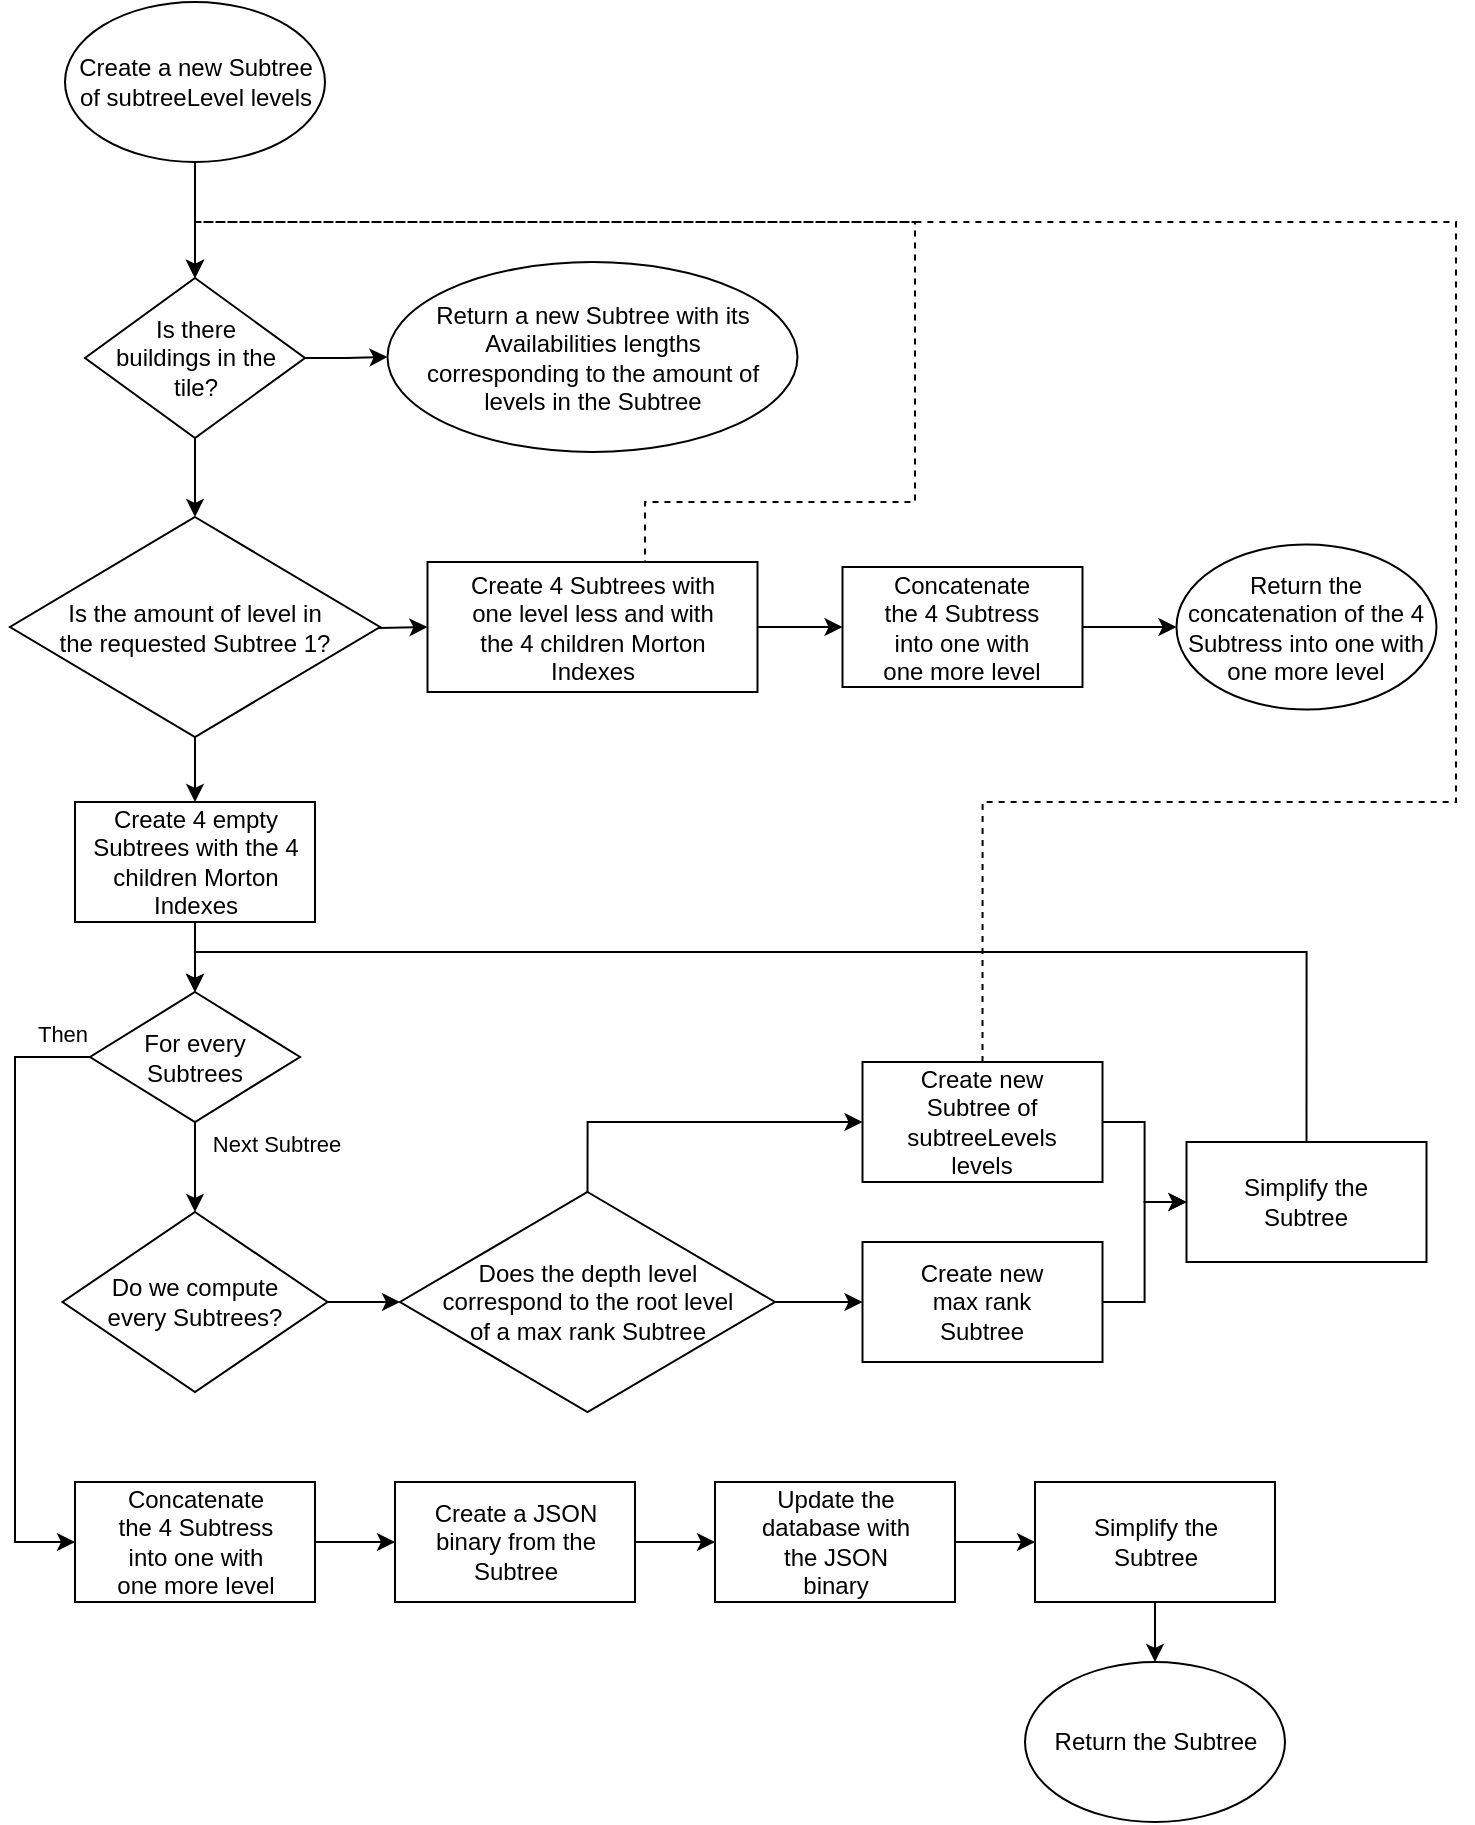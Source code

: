 <mxfile version="24.7.3" type="device">
  <diagram id="8tZmdEUZiIzHv_DwVKJz" name="Page-1">
    <mxGraphModel dx="691" dy="419" grid="1" gridSize="10" guides="1" tooltips="1" connect="1" arrows="1" fold="1" page="1" pageScale="1" pageWidth="827" pageHeight="1169" math="0" shadow="0">
      <root>
        <mxCell id="0" />
        <mxCell id="1" parent="0" />
        <mxCell id="H2X3rNa2zZW_aXIO_rv6-1" value="" style="edgeStyle=orthogonalEdgeStyle;rounded=0;orthogonalLoop=1;jettySize=auto;html=1;" edge="1" parent="1" source="H2X3rNa2zZW_aXIO_rv6-2" target="H2X3rNa2zZW_aXIO_rv6-7">
          <mxGeometry relative="1" as="geometry" />
        </mxCell>
        <mxCell id="H2X3rNa2zZW_aXIO_rv6-2" value="Create a new Subtree of subtreeLevel levels" style="ellipse;whiteSpace=wrap;html=1;" vertex="1" parent="1">
          <mxGeometry x="57.5" y="40" width="130" height="80" as="geometry" />
        </mxCell>
        <mxCell id="H2X3rNa2zZW_aXIO_rv6-30" style="edgeStyle=orthogonalEdgeStyle;rounded=0;orthogonalLoop=1;jettySize=auto;html=1;exitX=1;exitY=0.5;exitDx=0;exitDy=0;entryX=0;entryY=0.5;entryDx=0;entryDy=0;" edge="1" parent="1" source="H2X3rNa2zZW_aXIO_rv6-7" target="H2X3rNa2zZW_aXIO_rv6-29">
          <mxGeometry relative="1" as="geometry">
            <mxPoint x="225" y="217.5" as="targetPoint" />
          </mxGeometry>
        </mxCell>
        <mxCell id="H2X3rNa2zZW_aXIO_rv6-32" style="edgeStyle=orthogonalEdgeStyle;rounded=0;orthogonalLoop=1;jettySize=auto;html=1;exitX=0.5;exitY=1;exitDx=0;exitDy=0;entryX=0.5;entryY=0;entryDx=0;entryDy=0;" edge="1" parent="1" source="H2X3rNa2zZW_aXIO_rv6-7" target="H2X3rNa2zZW_aXIO_rv6-31">
          <mxGeometry relative="1" as="geometry" />
        </mxCell>
        <mxCell id="H2X3rNa2zZW_aXIO_rv6-7" value="Is there buildings in the tile?" style="rhombus;whiteSpace=wrap;html=1;spacing=15;" vertex="1" parent="1">
          <mxGeometry x="67.5" y="178" width="110" height="80" as="geometry" />
        </mxCell>
        <mxCell id="H2X3rNa2zZW_aXIO_rv6-16" style="edgeStyle=orthogonalEdgeStyle;rounded=0;orthogonalLoop=1;jettySize=auto;html=1;exitX=0.5;exitY=0;exitDx=0;exitDy=0;entryX=0.5;entryY=0;entryDx=0;entryDy=0;" edge="1" parent="1" source="H2X3rNa2zZW_aXIO_rv6-17">
          <mxGeometry relative="1" as="geometry">
            <mxPoint x="965" y="720" as="targetPoint" />
          </mxGeometry>
        </mxCell>
        <mxCell id="H2X3rNa2zZW_aXIO_rv6-29" value="Return a new Subtree with its Availabilities lengths corresponding to the amount of levels in the Subtree" style="ellipse;whiteSpace=wrap;html=1;spacing=15;" vertex="1" parent="1">
          <mxGeometry x="218.75" y="170" width="205" height="95" as="geometry" />
        </mxCell>
        <mxCell id="H2X3rNa2zZW_aXIO_rv6-36" style="edgeStyle=orthogonalEdgeStyle;rounded=0;orthogonalLoop=1;jettySize=auto;html=1;exitX=1;exitY=0.5;exitDx=0;exitDy=0;entryX=0;entryY=0.5;entryDx=0;entryDy=0;" edge="1" parent="1" target="H2X3rNa2zZW_aXIO_rv6-33">
          <mxGeometry relative="1" as="geometry">
            <mxPoint x="188.75" y="352.5" as="sourcePoint" />
          </mxGeometry>
        </mxCell>
        <mxCell id="H2X3rNa2zZW_aXIO_rv6-42" style="edgeStyle=orthogonalEdgeStyle;rounded=0;orthogonalLoop=1;jettySize=auto;html=1;exitX=0.5;exitY=1;exitDx=0;exitDy=0;entryX=0.5;entryY=0;entryDx=0;entryDy=0;" edge="1" parent="1" source="H2X3rNa2zZW_aXIO_rv6-31" target="H2X3rNa2zZW_aXIO_rv6-40">
          <mxGeometry relative="1" as="geometry" />
        </mxCell>
        <mxCell id="H2X3rNa2zZW_aXIO_rv6-31" value="Is the amount of level in the requested Subtree 1?" style="rhombus;whiteSpace=wrap;html=1;spacing=25;" vertex="1" parent="1">
          <mxGeometry x="30" y="297.5" width="185" height="110" as="geometry" />
        </mxCell>
        <mxCell id="H2X3rNa2zZW_aXIO_rv6-37" style="edgeStyle=orthogonalEdgeStyle;rounded=0;orthogonalLoop=1;jettySize=auto;html=1;exitX=1;exitY=0.5;exitDx=0;exitDy=0;entryX=0;entryY=0.5;entryDx=0;entryDy=0;" edge="1" parent="1" source="H2X3rNa2zZW_aXIO_rv6-33" target="H2X3rNa2zZW_aXIO_rv6-34">
          <mxGeometry relative="1" as="geometry" />
        </mxCell>
        <mxCell id="H2X3rNa2zZW_aXIO_rv6-39" style="edgeStyle=orthogonalEdgeStyle;rounded=0;orthogonalLoop=1;jettySize=auto;html=1;exitX=0.5;exitY=0;exitDx=0;exitDy=0;entryX=0.5;entryY=0;entryDx=0;entryDy=0;dashed=1;" edge="1" parent="1" source="H2X3rNa2zZW_aXIO_rv6-33" target="H2X3rNa2zZW_aXIO_rv6-7">
          <mxGeometry relative="1" as="geometry">
            <Array as="points">
              <mxPoint x="347.5" y="290" />
              <mxPoint x="482.5" y="290" />
              <mxPoint x="482.5" y="150" />
              <mxPoint x="122.5" y="150" />
            </Array>
          </mxGeometry>
        </mxCell>
        <mxCell id="H2X3rNa2zZW_aXIO_rv6-33" value="Create 4 Subtrees with one level less and with the 4 children Morton Indexes" style="whiteSpace=wrap;html=1;spacing=20;" vertex="1" parent="1">
          <mxGeometry x="238.75" y="320" width="165" height="65" as="geometry" />
        </mxCell>
        <mxCell id="H2X3rNa2zZW_aXIO_rv6-38" style="edgeStyle=orthogonalEdgeStyle;rounded=0;orthogonalLoop=1;jettySize=auto;html=1;exitX=1;exitY=0.5;exitDx=0;exitDy=0;entryX=0;entryY=0.5;entryDx=0;entryDy=0;" edge="1" parent="1" source="H2X3rNa2zZW_aXIO_rv6-34" target="H2X3rNa2zZW_aXIO_rv6-35">
          <mxGeometry relative="1" as="geometry" />
        </mxCell>
        <mxCell id="H2X3rNa2zZW_aXIO_rv6-34" value="Concatenate the 4 Subtress into one with one more level" style="whiteSpace=wrap;html=1;spacing=20;" vertex="1" parent="1">
          <mxGeometry x="446.25" y="322.5" width="120" height="60" as="geometry" />
        </mxCell>
        <mxCell id="H2X3rNa2zZW_aXIO_rv6-35" value="Return the concatenation of the 4 Subtress into one with one more level" style="ellipse;whiteSpace=wrap;html=1;" vertex="1" parent="1">
          <mxGeometry x="613.25" y="311.25" width="130" height="82.5" as="geometry" />
        </mxCell>
        <mxCell id="H2X3rNa2zZW_aXIO_rv6-48" style="edgeStyle=orthogonalEdgeStyle;rounded=0;orthogonalLoop=1;jettySize=auto;html=1;exitX=0.5;exitY=1;exitDx=0;exitDy=0;entryX=0.5;entryY=0;entryDx=0;entryDy=0;" edge="1" parent="1" source="H2X3rNa2zZW_aXIO_rv6-40" target="H2X3rNa2zZW_aXIO_rv6-47">
          <mxGeometry relative="1" as="geometry" />
        </mxCell>
        <mxCell id="H2X3rNa2zZW_aXIO_rv6-40" value="Create 4 empty Subtrees with the 4 children Morton Indexes" style="whiteSpace=wrap;html=1;spacing=2;" vertex="1" parent="1">
          <mxGeometry x="62.5" y="440" width="120" height="60" as="geometry" />
        </mxCell>
        <mxCell id="H2X3rNa2zZW_aXIO_rv6-46" style="edgeStyle=orthogonalEdgeStyle;rounded=0;orthogonalLoop=1;jettySize=auto;html=1;exitX=1;exitY=0.5;exitDx=0;exitDy=0;entryX=0;entryY=0.5;entryDx=0;entryDy=0;" edge="1" parent="1" source="H2X3rNa2zZW_aXIO_rv6-41" target="H2X3rNa2zZW_aXIO_rv6-45">
          <mxGeometry relative="1" as="geometry" />
        </mxCell>
        <mxCell id="H2X3rNa2zZW_aXIO_rv6-41" value="Do we compute every Subtrees?" style="rhombus;whiteSpace=wrap;html=1;spacing=20;" vertex="1" parent="1">
          <mxGeometry x="56.25" y="645" width="132.5" height="90" as="geometry" />
        </mxCell>
        <mxCell id="H2X3rNa2zZW_aXIO_rv6-52" style="edgeStyle=orthogonalEdgeStyle;rounded=0;orthogonalLoop=1;jettySize=auto;html=1;exitX=1;exitY=0.5;exitDx=0;exitDy=0;entryX=0;entryY=0.5;entryDx=0;entryDy=0;" edge="1" parent="1" source="H2X3rNa2zZW_aXIO_rv6-45" target="H2X3rNa2zZW_aXIO_rv6-50">
          <mxGeometry relative="1" as="geometry" />
        </mxCell>
        <mxCell id="H2X3rNa2zZW_aXIO_rv6-53" style="edgeStyle=orthogonalEdgeStyle;rounded=0;orthogonalLoop=1;jettySize=auto;html=1;exitX=0.5;exitY=0;exitDx=0;exitDy=0;entryX=0;entryY=0.5;entryDx=0;entryDy=0;" edge="1" parent="1" source="H2X3rNa2zZW_aXIO_rv6-45" target="H2X3rNa2zZW_aXIO_rv6-51">
          <mxGeometry relative="1" as="geometry" />
        </mxCell>
        <mxCell id="H2X3rNa2zZW_aXIO_rv6-45" value="Does the depth level correspond to the root level of a max rank Subtree" style="rhombus;whiteSpace=wrap;html=1;shadow=0;fontFamily=Helvetica;fontSize=12;align=center;strokeWidth=1;spacing=20;spacingTop=0;spacingRight=0;" vertex="1" parent="1">
          <mxGeometry x="225" y="635" width="187.5" height="110" as="geometry" />
        </mxCell>
        <mxCell id="H2X3rNa2zZW_aXIO_rv6-49" style="edgeStyle=orthogonalEdgeStyle;rounded=0;orthogonalLoop=1;jettySize=auto;html=1;exitX=0.5;exitY=1;exitDx=0;exitDy=0;entryX=0.5;entryY=0;entryDx=0;entryDy=0;" edge="1" parent="1" source="H2X3rNa2zZW_aXIO_rv6-47" target="H2X3rNa2zZW_aXIO_rv6-41">
          <mxGeometry relative="1" as="geometry" />
        </mxCell>
        <mxCell id="H2X3rNa2zZW_aXIO_rv6-57" value="Next Subtree" style="edgeLabel;html=1;align=center;verticalAlign=middle;resizable=0;points=[];" vertex="1" connectable="0" parent="H2X3rNa2zZW_aXIO_rv6-49">
          <mxGeometry x="-0.274" y="-1" relative="1" as="geometry">
            <mxPoint x="41" y="-6" as="offset" />
          </mxGeometry>
        </mxCell>
        <mxCell id="H2X3rNa2zZW_aXIO_rv6-59" style="edgeStyle=orthogonalEdgeStyle;rounded=0;orthogonalLoop=1;jettySize=auto;html=1;exitX=0;exitY=0.5;exitDx=0;exitDy=0;entryX=0;entryY=0.5;entryDx=0;entryDy=0;" edge="1" parent="1" source="H2X3rNa2zZW_aXIO_rv6-47" target="H2X3rNa2zZW_aXIO_rv6-58">
          <mxGeometry relative="1" as="geometry">
            <Array as="points">
              <mxPoint x="32.5" y="568" />
              <mxPoint x="32.5" y="810" />
            </Array>
          </mxGeometry>
        </mxCell>
        <mxCell id="H2X3rNa2zZW_aXIO_rv6-60" value="Then" style="edgeLabel;html=1;align=center;verticalAlign=middle;resizable=0;points=[];" vertex="1" connectable="0" parent="H2X3rNa2zZW_aXIO_rv6-59">
          <mxGeometry x="-0.836" y="1" relative="1" as="geometry">
            <mxPoint x="11" y="-13" as="offset" />
          </mxGeometry>
        </mxCell>
        <mxCell id="H2X3rNa2zZW_aXIO_rv6-47" value="For every Subtrees" style="rhombus;whiteSpace=wrap;html=1;spacing=20;" vertex="1" parent="1">
          <mxGeometry x="70" y="535" width="105" height="65" as="geometry" />
        </mxCell>
        <mxCell id="H2X3rNa2zZW_aXIO_rv6-64" style="edgeStyle=orthogonalEdgeStyle;rounded=0;orthogonalLoop=1;jettySize=auto;html=1;exitX=1;exitY=0.5;exitDx=0;exitDy=0;entryX=0;entryY=0.5;entryDx=0;entryDy=0;" edge="1" parent="1" source="H2X3rNa2zZW_aXIO_rv6-50" target="H2X3rNa2zZW_aXIO_rv6-62">
          <mxGeometry relative="1" as="geometry" />
        </mxCell>
        <mxCell id="H2X3rNa2zZW_aXIO_rv6-50" value="Create new max rank Subtree" style="whiteSpace=wrap;html=1;spacing=20;" vertex="1" parent="1">
          <mxGeometry x="456.25" y="660" width="120" height="60" as="geometry" />
        </mxCell>
        <mxCell id="H2X3rNa2zZW_aXIO_rv6-54" style="edgeStyle=orthogonalEdgeStyle;rounded=0;orthogonalLoop=1;jettySize=auto;html=1;exitX=0.5;exitY=0;exitDx=0;exitDy=0;entryX=0.5;entryY=0;entryDx=0;entryDy=0;dashed=1;" edge="1" parent="1" source="H2X3rNa2zZW_aXIO_rv6-51" target="H2X3rNa2zZW_aXIO_rv6-7">
          <mxGeometry relative="1" as="geometry">
            <Array as="points">
              <mxPoint x="516" y="440" />
              <mxPoint x="753" y="440" />
              <mxPoint x="753" y="150" />
              <mxPoint x="123" y="150" />
            </Array>
          </mxGeometry>
        </mxCell>
        <mxCell id="H2X3rNa2zZW_aXIO_rv6-63" style="edgeStyle=orthogonalEdgeStyle;rounded=0;orthogonalLoop=1;jettySize=auto;html=1;exitX=1;exitY=0.5;exitDx=0;exitDy=0;entryX=0;entryY=0.5;entryDx=0;entryDy=0;" edge="1" parent="1" source="H2X3rNa2zZW_aXIO_rv6-51" target="H2X3rNa2zZW_aXIO_rv6-62">
          <mxGeometry relative="1" as="geometry" />
        </mxCell>
        <mxCell id="H2X3rNa2zZW_aXIO_rv6-51" value="Create new Subtree of subtreeLevels levels" style="whiteSpace=wrap;html=1;spacing=20;" vertex="1" parent="1">
          <mxGeometry x="456.25" y="570" width="120" height="60" as="geometry" />
        </mxCell>
        <mxCell id="H2X3rNa2zZW_aXIO_rv6-68" style="edgeStyle=orthogonalEdgeStyle;rounded=0;orthogonalLoop=1;jettySize=auto;html=1;exitX=1;exitY=0.5;exitDx=0;exitDy=0;entryX=0;entryY=0.5;entryDx=0;entryDy=0;" edge="1" parent="1" source="H2X3rNa2zZW_aXIO_rv6-58" target="H2X3rNa2zZW_aXIO_rv6-67">
          <mxGeometry relative="1" as="geometry" />
        </mxCell>
        <mxCell id="H2X3rNa2zZW_aXIO_rv6-58" value="Concatenate the 4 Subtress into one with one more level" style="whiteSpace=wrap;html=1;spacing=20;" vertex="1" parent="1">
          <mxGeometry x="62.5" y="780" width="120" height="60" as="geometry" />
        </mxCell>
        <mxCell id="H2X3rNa2zZW_aXIO_rv6-72" style="edgeStyle=orthogonalEdgeStyle;rounded=0;orthogonalLoop=1;jettySize=auto;html=1;exitX=0.5;exitY=1;exitDx=0;exitDy=0;entryX=0.5;entryY=0;entryDx=0;entryDy=0;" edge="1" parent="1" source="H2X3rNa2zZW_aXIO_rv6-61" target="H2X3rNa2zZW_aXIO_rv6-71">
          <mxGeometry relative="1" as="geometry" />
        </mxCell>
        <mxCell id="H2X3rNa2zZW_aXIO_rv6-61" value="Simplify the Subtree" style="whiteSpace=wrap;html=1;spacing=20;" vertex="1" parent="1">
          <mxGeometry x="542.5" y="780" width="120" height="60" as="geometry" />
        </mxCell>
        <mxCell id="H2X3rNa2zZW_aXIO_rv6-65" style="edgeStyle=orthogonalEdgeStyle;rounded=0;orthogonalLoop=1;jettySize=auto;html=1;exitX=0.5;exitY=0;exitDx=0;exitDy=0;entryX=0.5;entryY=0;entryDx=0;entryDy=0;" edge="1" parent="1" source="H2X3rNa2zZW_aXIO_rv6-62" target="H2X3rNa2zZW_aXIO_rv6-47">
          <mxGeometry relative="1" as="geometry" />
        </mxCell>
        <mxCell id="H2X3rNa2zZW_aXIO_rv6-62" value="Simplify the Subtree" style="whiteSpace=wrap;html=1;spacing=20;" vertex="1" parent="1">
          <mxGeometry x="618.25" y="610" width="120" height="60" as="geometry" />
        </mxCell>
        <mxCell id="H2X3rNa2zZW_aXIO_rv6-70" style="edgeStyle=orthogonalEdgeStyle;rounded=0;orthogonalLoop=1;jettySize=auto;html=1;exitX=1;exitY=0.5;exitDx=0;exitDy=0;entryX=0;entryY=0.5;entryDx=0;entryDy=0;" edge="1" parent="1" source="H2X3rNa2zZW_aXIO_rv6-66" target="H2X3rNa2zZW_aXIO_rv6-61">
          <mxGeometry relative="1" as="geometry" />
        </mxCell>
        <mxCell id="H2X3rNa2zZW_aXIO_rv6-66" value="Update the database with the JSON binary" style="whiteSpace=wrap;html=1;spacing=20;" vertex="1" parent="1">
          <mxGeometry x="382.5" y="780" width="120" height="60" as="geometry" />
        </mxCell>
        <mxCell id="H2X3rNa2zZW_aXIO_rv6-69" style="edgeStyle=orthogonalEdgeStyle;rounded=0;orthogonalLoop=1;jettySize=auto;html=1;exitX=1;exitY=0.5;exitDx=0;exitDy=0;entryX=0;entryY=0.5;entryDx=0;entryDy=0;" edge="1" parent="1" source="H2X3rNa2zZW_aXIO_rv6-67" target="H2X3rNa2zZW_aXIO_rv6-66">
          <mxGeometry relative="1" as="geometry" />
        </mxCell>
        <mxCell id="H2X3rNa2zZW_aXIO_rv6-67" value="Create a JSON binary from the Subtree" style="whiteSpace=wrap;html=1;spacing=20;" vertex="1" parent="1">
          <mxGeometry x="222.5" y="780" width="120" height="60" as="geometry" />
        </mxCell>
        <mxCell id="H2X3rNa2zZW_aXIO_rv6-71" value="Return the Subtree" style="ellipse;whiteSpace=wrap;html=1;" vertex="1" parent="1">
          <mxGeometry x="537.5" y="870" width="130" height="80" as="geometry" />
        </mxCell>
      </root>
    </mxGraphModel>
  </diagram>
</mxfile>
